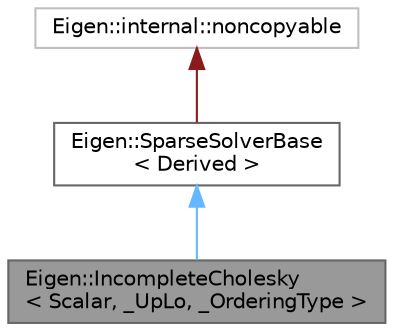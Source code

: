 digraph "Eigen::IncompleteCholesky&lt; Scalar, _UpLo, _OrderingType &gt;"
{
 // LATEX_PDF_SIZE
  bgcolor="transparent";
  edge [fontname=Helvetica,fontsize=10,labelfontname=Helvetica,labelfontsize=10];
  node [fontname=Helvetica,fontsize=10,shape=box,height=0.2,width=0.4];
  Node1 [id="Node000001",label="Eigen::IncompleteCholesky\l\< Scalar, _UpLo, _OrderingType \>",height=0.2,width=0.4,color="gray40", fillcolor="grey60", style="filled", fontcolor="black",tooltip="Modified Incomplete Cholesky with dual threshold."];
  Node2 -> Node1 [id="edge3_Node000001_Node000002",dir="back",color="steelblue1",style="solid",tooltip=" "];
  Node2 [id="Node000002",label="Eigen::SparseSolverBase\l\< Derived \>",height=0.2,width=0.4,color="gray40", fillcolor="white", style="filled",URL="$classEigen_1_1SparseSolverBase.html",tooltip="A base class for sparse solvers."];
  Node3 -> Node2 [id="edge4_Node000002_Node000003",dir="back",color="firebrick4",style="solid",tooltip=" "];
  Node3 [id="Node000003",label="Eigen::internal::noncopyable",height=0.2,width=0.4,color="grey75", fillcolor="white", style="filled",URL="$classEigen_1_1internal_1_1noncopyable.html",tooltip=" "];
}
